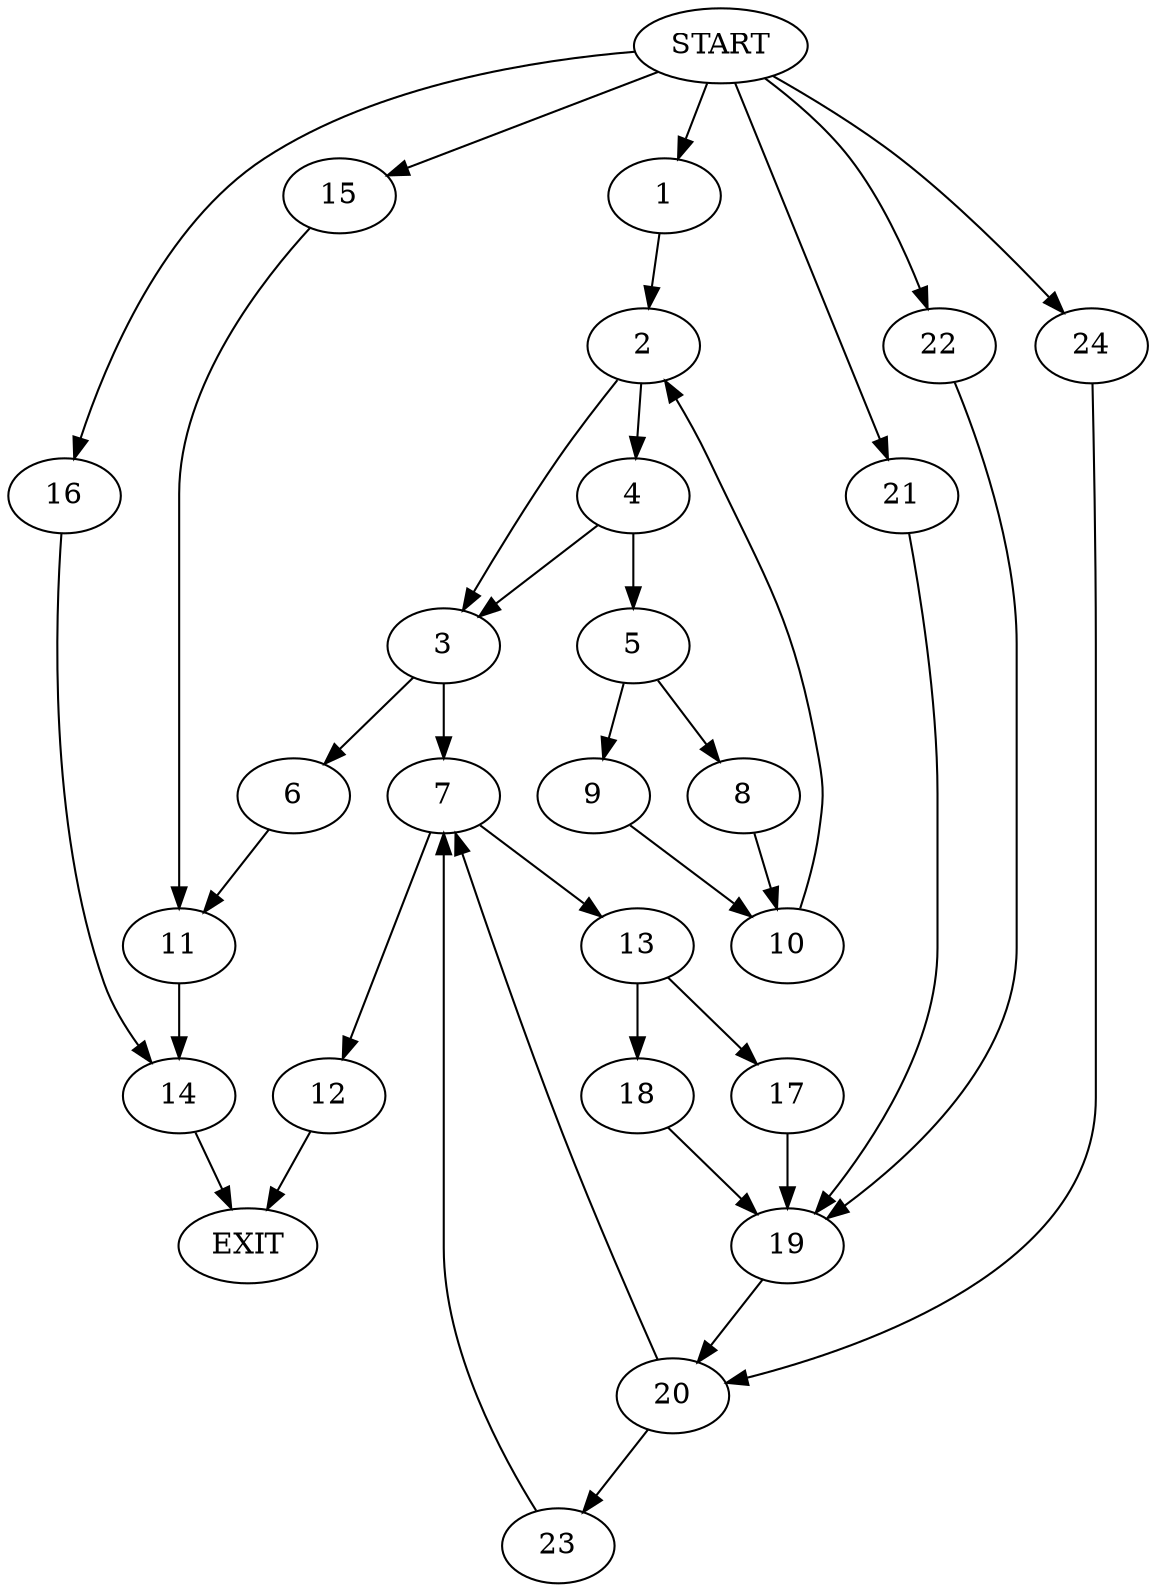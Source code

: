 digraph {
0 [label="START"]
25 [label="EXIT"]
0 -> 1
1 -> 2
2 -> 3
2 -> 4
4 -> 3
4 -> 5
3 -> 6
3 -> 7
5 -> 8
5 -> 9
8 -> 10
9 -> 10
10 -> 2
6 -> 11
7 -> 12
7 -> 13
11 -> 14
0 -> 15
15 -> 11
14 -> 25
0 -> 16
16 -> 14
13 -> 17
13 -> 18
12 -> 25
17 -> 19
18 -> 19
19 -> 20
0 -> 21
21 -> 19
0 -> 22
22 -> 19
20 -> 23
20 -> 7
0 -> 24
24 -> 20
23 -> 7
}
